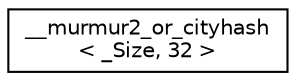 digraph "Graphical Class Hierarchy"
{
  edge [fontname="Helvetica",fontsize="10",labelfontname="Helvetica",labelfontsize="10"];
  node [fontname="Helvetica",fontsize="10",shape=record];
  rankdir="LR";
  Node1 [label="__murmur2_or_cityhash\l\< _Size, 32 \>",height=0.2,width=0.4,color="black", fillcolor="white", style="filled",URL="$struct____murmur2__or__cityhash_3_01___size_00_0132_01_4.xhtml"];
}

